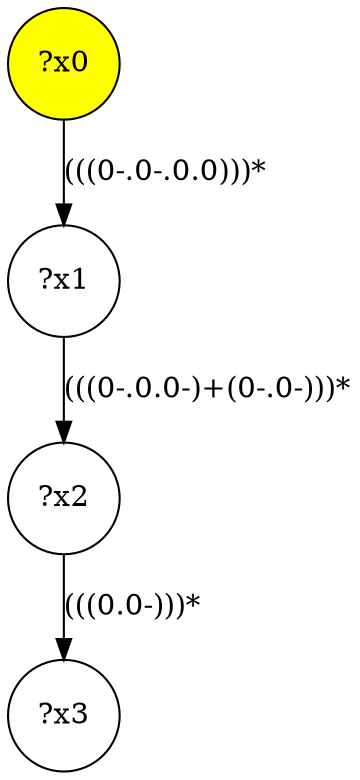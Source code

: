 digraph g {
	x0 [fillcolor="yellow", style="filled," shape=circle, label="?x0"];
	x1 [shape=circle, label="?x1"];
	x0 -> x1 [label="(((0-.0-.0.0)))*"];
	x2 [shape=circle, label="?x2"];
	x1 -> x2 [label="(((0-.0.0-)+(0-.0-)))*"];
	x3 [shape=circle, label="?x3"];
	x2 -> x3 [label="(((0.0-)))*"];
}

